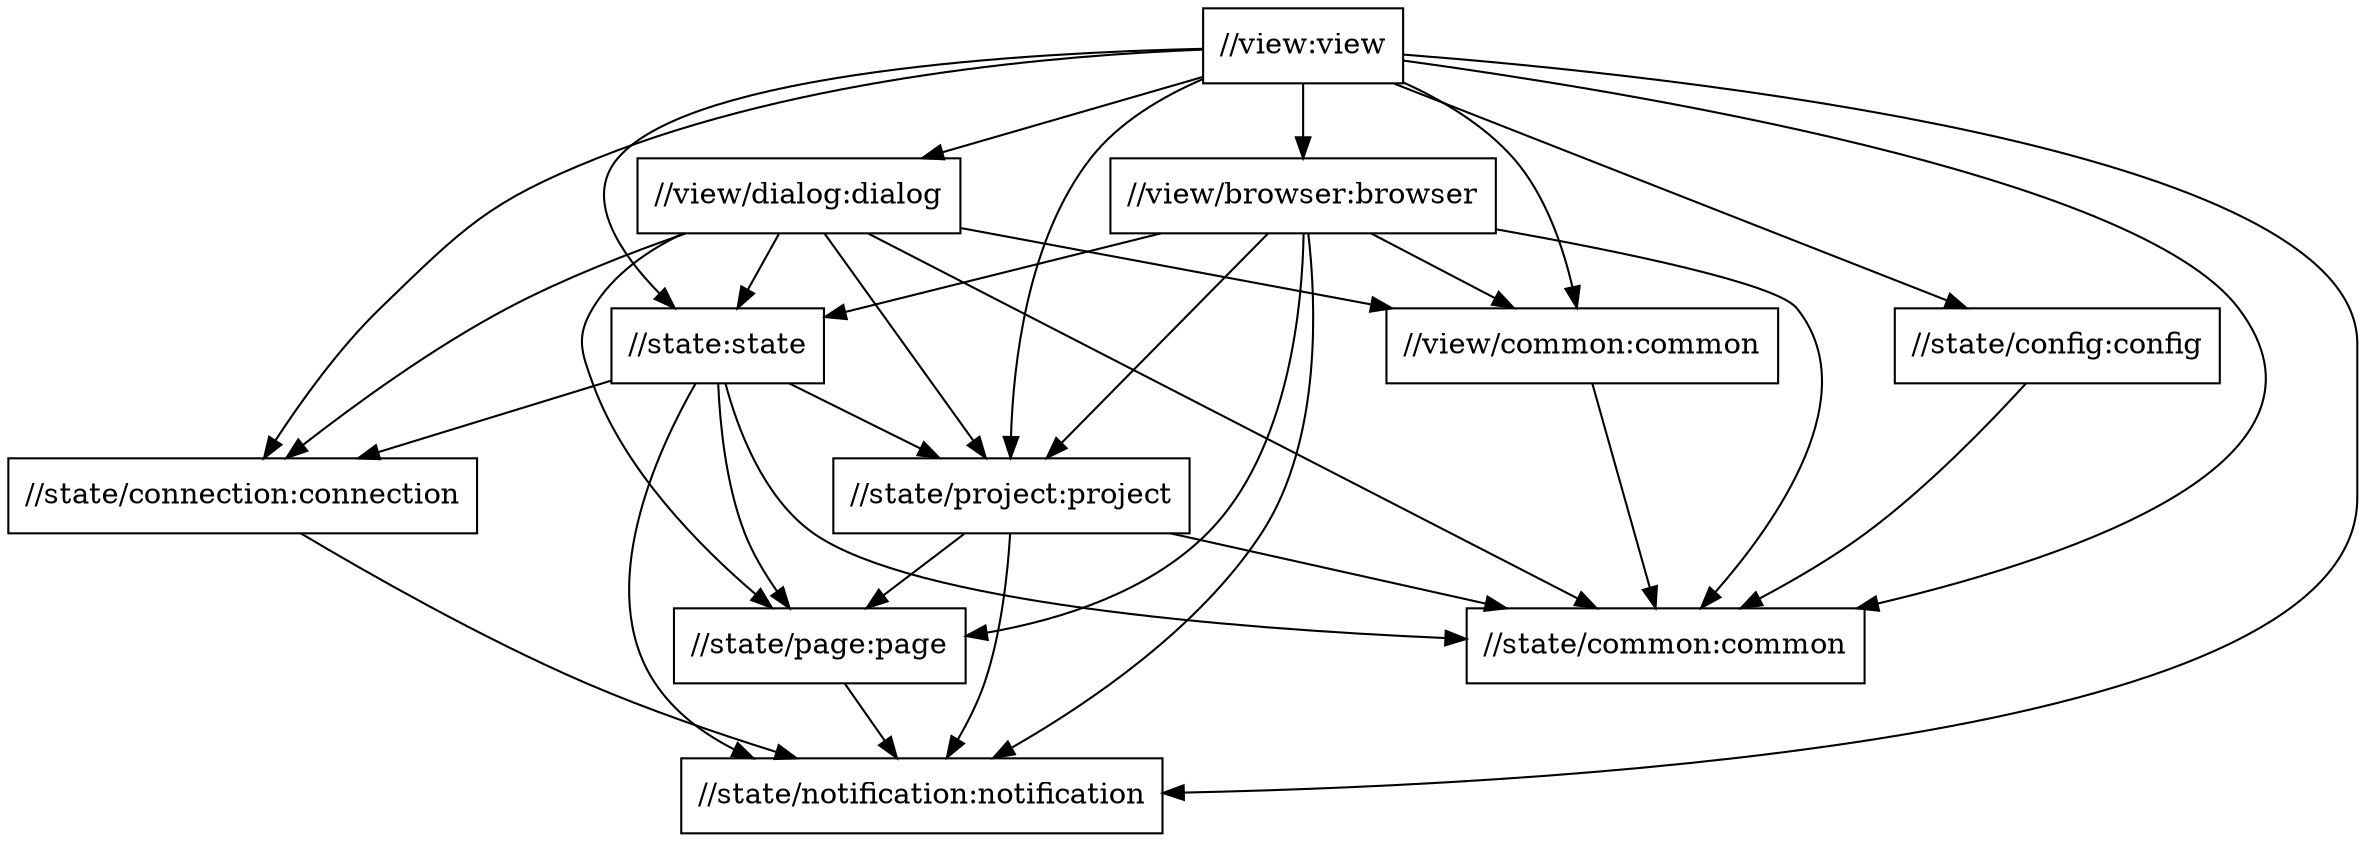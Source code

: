 digraph mygraph {
  node [shape=box];
  "//view:view"
  "//view:view" -> "//view/dialog:dialog"
  "//view:view" -> "//view/common:common"
  "//view:view" -> "//view/browser:browser"
  "//view:view" -> "//state:state"
  "//view:view" -> "//state/common:common"
  "//view:view" -> "//state/config:config"
  "//view:view" -> "//state/connection:connection"
  "//view:view" -> "//state/notification:notification"
  "//view:view" -> "//state/project:project"
  "//view/browser:browser"
  "//view/browser:browser" -> "//state:state"
  "//view/browser:browser" -> "//state/common:common"
  "//view/browser:browser" -> "//state/notification:notification"
  "//view/browser:browser" -> "//state/page:page"
  "//view/browser:browser" -> "//state/project:project"
  "//view/browser:browser" -> "//view/common:common"
  "//view/dialog:dialog"
  "//view/dialog:dialog" -> "//state:state"
  "//view/dialog:dialog" -> "//state/common:common"
  "//view/dialog:dialog" -> "//state/connection:connection"
  "//view/dialog:dialog" -> "//state/page:page"
  "//view/dialog:dialog" -> "//state/project:project"
  "//view/dialog:dialog" -> "//view/common:common"
  "//state:state"
  "//state:state" -> "//state/common:common"
  "//state:state" -> "//state/connection:connection"
  "//state:state" -> "//state/notification:notification"
  "//state:state" -> "//state/page:page"
  "//state:state" -> "//state/project:project"
  "//state/project:project"
  "//state/project:project" -> "//state/common:common"
  "//state/project:project" -> "//state/notification:notification"
  "//state/project:project" -> "//state/page:page"
  "//state/config:config"
  "//state/config:config" -> "//state/common:common"
  "//view/common:common"
  "//view/common:common" -> "//state/common:common"
  "//state/common:common"
  "//state/connection:connection"
  "//state/connection:connection" -> "//state/notification:notification"
  "//state/page:page"
  "//state/page:page" -> "//state/notification:notification"
  "//state/notification:notification"
}
